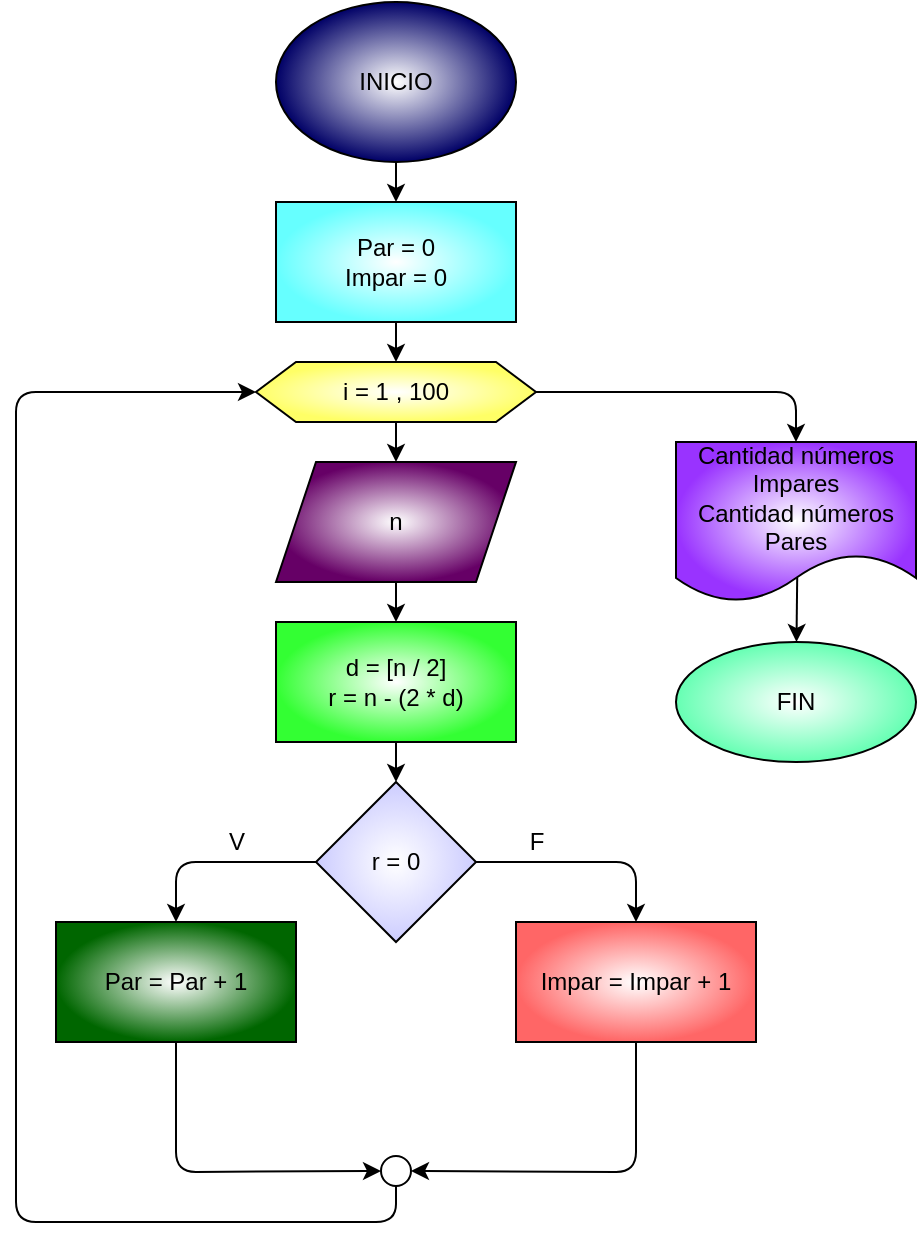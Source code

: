 <mxfile>
    <diagram id="03aG2aPTO0s9TJmJhAf-" name="Página-1">
        <mxGraphModel dx="413" dy="216" grid="1" gridSize="10" guides="1" tooltips="1" connect="1" arrows="1" fold="1" page="1" pageScale="1" pageWidth="827" pageHeight="1169" math="0" shadow="0">
            <root>
                <mxCell id="0"/>
                <mxCell id="1" parent="0"/>
                <mxCell id="4" value="" style="edgeStyle=none;html=1;" parent="1" source="2" target="3" edge="1">
                    <mxGeometry relative="1" as="geometry"/>
                </mxCell>
                <mxCell id="2" value="INICIO" style="ellipse;whiteSpace=wrap;html=1;gradientColor=#000066;fillColor=default;gradientDirection=radial;" parent="1" vertex="1">
                    <mxGeometry x="190" width="120" height="80" as="geometry"/>
                </mxCell>
                <mxCell id="6" value="" style="edgeStyle=none;html=1;" parent="1" source="3" target="5" edge="1">
                    <mxGeometry relative="1" as="geometry"/>
                </mxCell>
                <mxCell id="3" value="Par = 0&lt;br&gt;Impar = 0" style="whiteSpace=wrap;html=1;gradientColor=#66FFFF;gradientDirection=radial;" parent="1" vertex="1">
                    <mxGeometry x="190" y="100" width="120" height="60" as="geometry"/>
                </mxCell>
                <mxCell id="8" value="" style="edgeStyle=none;html=1;" parent="1" source="5" target="7" edge="1">
                    <mxGeometry relative="1" as="geometry"/>
                </mxCell>
                <mxCell id="20" value="" style="edgeStyle=none;html=1;" parent="1" source="5" target="19" edge="1">
                    <mxGeometry relative="1" as="geometry">
                        <Array as="points">
                            <mxPoint x="450" y="195"/>
                        </Array>
                    </mxGeometry>
                </mxCell>
                <mxCell id="5" value="i = 1 , 100" style="shape=hexagon;perimeter=hexagonPerimeter2;whiteSpace=wrap;html=1;fixedSize=1;gradientColor=#FFFF66;gradientDirection=radial;" parent="1" vertex="1">
                    <mxGeometry x="180" y="180" width="140" height="30" as="geometry"/>
                </mxCell>
                <mxCell id="10" value="" style="edgeStyle=none;html=1;" parent="1" source="7" target="9" edge="1">
                    <mxGeometry relative="1" as="geometry"/>
                </mxCell>
                <mxCell id="7" value="n" style="shape=parallelogram;perimeter=parallelogramPerimeter;whiteSpace=wrap;html=1;fixedSize=1;gradientColor=#660066;gradientDirection=radial;" parent="1" vertex="1">
                    <mxGeometry x="190" y="230" width="120" height="60" as="geometry"/>
                </mxCell>
                <mxCell id="12" value="" style="edgeStyle=none;html=1;" parent="1" source="9" target="11" edge="1">
                    <mxGeometry relative="1" as="geometry"/>
                </mxCell>
                <mxCell id="9" value="d = [n / 2]&lt;br&gt;r = n - (2 * d)" style="whiteSpace=wrap;html=1;gradientColor=#33FF33;gradientDirection=radial;" parent="1" vertex="1">
                    <mxGeometry x="190" y="310" width="120" height="60" as="geometry"/>
                </mxCell>
                <mxCell id="14" value="" style="edgeStyle=none;html=1;" parent="1" source="11" target="13" edge="1">
                    <mxGeometry relative="1" as="geometry">
                        <Array as="points">
                            <mxPoint x="140" y="430"/>
                        </Array>
                    </mxGeometry>
                </mxCell>
                <mxCell id="17" value="" style="edgeStyle=none;html=1;" parent="1" source="11" target="16" edge="1">
                    <mxGeometry relative="1" as="geometry">
                        <Array as="points">
                            <mxPoint x="370" y="430"/>
                        </Array>
                    </mxGeometry>
                </mxCell>
                <mxCell id="11" value="r = 0" style="rhombus;whiteSpace=wrap;html=1;gradientColor=#CCCCFF;gradientDirection=radial;" parent="1" vertex="1">
                    <mxGeometry x="210" y="390" width="80" height="80" as="geometry"/>
                </mxCell>
                <mxCell id="24" style="edgeStyle=none;html=1;exitX=0.5;exitY=1;exitDx=0;exitDy=0;entryX=0;entryY=0.5;entryDx=0;entryDy=0;" parent="1" source="13" target="23" edge="1">
                    <mxGeometry relative="1" as="geometry">
                        <Array as="points">
                            <mxPoint x="140" y="585"/>
                        </Array>
                    </mxGeometry>
                </mxCell>
                <mxCell id="13" value="Par = Par + 1" style="whiteSpace=wrap;html=1;gradientColor=#006600;gradientDirection=radial;" parent="1" vertex="1">
                    <mxGeometry x="80" y="460" width="120" height="60" as="geometry"/>
                </mxCell>
                <mxCell id="15" value="V" style="text;html=1;align=center;verticalAlign=middle;resizable=0;points=[];autosize=1;strokeColor=none;fillColor=none;" parent="1" vertex="1">
                    <mxGeometry x="160" y="410" width="20" height="20" as="geometry"/>
                </mxCell>
                <mxCell id="25" style="edgeStyle=none;html=1;exitX=0.5;exitY=1;exitDx=0;exitDy=0;entryX=1;entryY=0.5;entryDx=0;entryDy=0;" parent="1" source="16" target="23" edge="1">
                    <mxGeometry relative="1" as="geometry">
                        <Array as="points">
                            <mxPoint x="370" y="585"/>
                        </Array>
                    </mxGeometry>
                </mxCell>
                <mxCell id="16" value="Impar = Impar + 1" style="whiteSpace=wrap;html=1;gradientColor=#FF6666;gradientDirection=radial;" parent="1" vertex="1">
                    <mxGeometry x="310" y="460" width="120" height="60" as="geometry"/>
                </mxCell>
                <mxCell id="18" value="F" style="text;html=1;align=center;verticalAlign=middle;resizable=0;points=[];autosize=1;strokeColor=none;fillColor=none;" parent="1" vertex="1">
                    <mxGeometry x="310" y="410" width="20" height="20" as="geometry"/>
                </mxCell>
                <mxCell id="22" value="" style="edgeStyle=none;html=1;exitX=0.505;exitY=0.847;exitDx=0;exitDy=0;exitPerimeter=0;" parent="1" source="19" target="21" edge="1">
                    <mxGeometry relative="1" as="geometry"/>
                </mxCell>
                <mxCell id="19" value="Cantidad números Impares&lt;br&gt;Cantidad números Pares" style="shape=document;whiteSpace=wrap;html=1;boundedLbl=1;gradientColor=#9933FF;gradientDirection=radial;" parent="1" vertex="1">
                    <mxGeometry x="390" y="220" width="120" height="80" as="geometry"/>
                </mxCell>
                <mxCell id="21" value="FIN" style="ellipse;whiteSpace=wrap;html=1;gradientColor=#66FFB3;gradientDirection=radial;" parent="1" vertex="1">
                    <mxGeometry x="390" y="320" width="120" height="60" as="geometry"/>
                </mxCell>
                <mxCell id="26" style="edgeStyle=none;html=1;exitX=0.5;exitY=1;exitDx=0;exitDy=0;entryX=0;entryY=0.5;entryDx=0;entryDy=0;" parent="1" source="23" target="5" edge="1">
                    <mxGeometry relative="1" as="geometry">
                        <mxPoint x="120" y="360" as="targetPoint"/>
                        <Array as="points">
                            <mxPoint x="250" y="610"/>
                            <mxPoint x="60" y="610"/>
                            <mxPoint x="60" y="195"/>
                        </Array>
                    </mxGeometry>
                </mxCell>
                <mxCell id="23" value="" style="ellipse;whiteSpace=wrap;html=1;aspect=fixed;" parent="1" vertex="1">
                    <mxGeometry x="242.5" y="577" width="15" height="15" as="geometry"/>
                </mxCell>
            </root>
        </mxGraphModel>
    </diagram>
</mxfile>